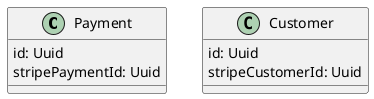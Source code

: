 @startuml Payments Class Diagram

class Payment {
  id: Uuid
  stripePaymentId: Uuid
}

class Customer {
  id: Uuid
  stripeCustomerId: Uuid
}

@enduml
